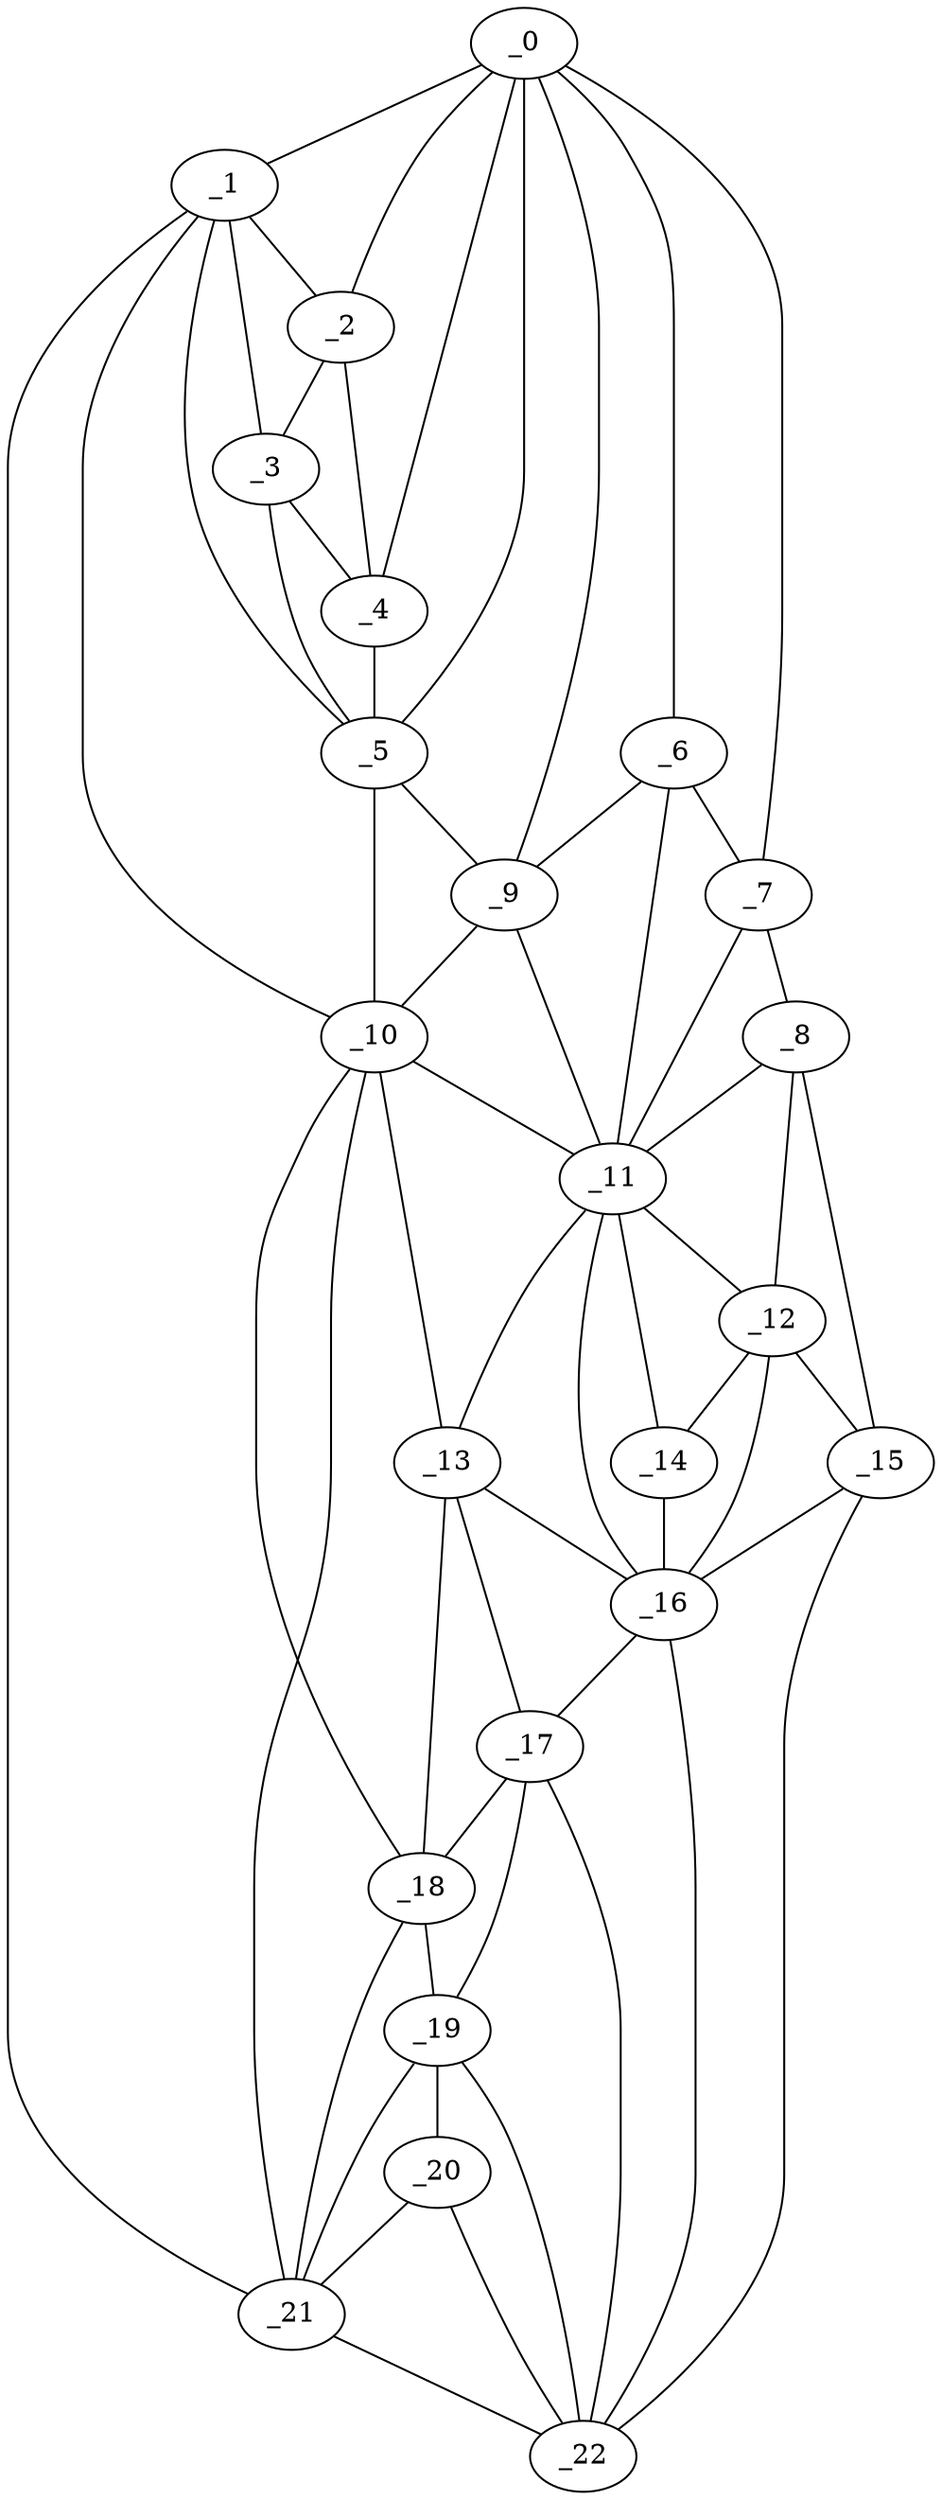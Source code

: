 graph "obj55__180.gxl" {
	_0	 [x=17,
		y=46];
	_1	 [x=18,
		y=7];
	_0 -- _1	 [valence=1];
	_2	 [x=18,
		y=18];
	_0 -- _2	 [valence=2];
	_4	 [x=28,
		y=15];
	_0 -- _4	 [valence=2];
	_5	 [x=40,
		y=13];
	_0 -- _5	 [valence=2];
	_6	 [x=43,
		y=77];
	_0 -- _6	 [valence=1];
	_7	 [x=43,
		y=88];
	_0 -- _7	 [valence=1];
	_9	 [x=55,
		y=16];
	_0 -- _9	 [valence=2];
	_1 -- _2	 [valence=2];
	_3	 [x=28,
		y=11];
	_1 -- _3	 [valence=2];
	_1 -- _5	 [valence=1];
	_10	 [x=66,
		y=14];
	_1 -- _10	 [valence=2];
	_21	 [x=113,
		y=9];
	_1 -- _21	 [valence=1];
	_2 -- _3	 [valence=2];
	_2 -- _4	 [valence=2];
	_3 -- _4	 [valence=2];
	_3 -- _5	 [valence=2];
	_4 -- _5	 [valence=2];
	_5 -- _9	 [valence=1];
	_5 -- _10	 [valence=2];
	_6 -- _7	 [valence=2];
	_6 -- _9	 [valence=1];
	_11	 [x=68,
		y=78];
	_6 -- _11	 [valence=2];
	_8	 [x=53,
		y=96];
	_7 -- _8	 [valence=1];
	_7 -- _11	 [valence=1];
	_8 -- _11	 [valence=2];
	_12	 [x=77,
		y=87];
	_8 -- _12	 [valence=1];
	_15	 [x=82,
		y=95];
	_8 -- _15	 [valence=1];
	_9 -- _10	 [valence=2];
	_9 -- _11	 [valence=1];
	_10 -- _11	 [valence=2];
	_13	 [x=78,
		y=15];
	_10 -- _13	 [valence=2];
	_18	 [x=98,
		y=12];
	_10 -- _18	 [valence=2];
	_10 -- _21	 [valence=1];
	_11 -- _12	 [valence=2];
	_11 -- _13	 [valence=1];
	_14	 [x=78,
		y=79];
	_11 -- _14	 [valence=2];
	_16	 [x=89,
		y=73];
	_11 -- _16	 [valence=2];
	_12 -- _14	 [valence=1];
	_12 -- _15	 [valence=1];
	_12 -- _16	 [valence=2];
	_13 -- _16	 [valence=2];
	_17	 [x=90,
		y=16];
	_13 -- _17	 [valence=1];
	_13 -- _18	 [valence=1];
	_14 -- _16	 [valence=2];
	_15 -- _16	 [valence=2];
	_22	 [x=113,
		y=48];
	_15 -- _22	 [valence=1];
	_16 -- _17	 [valence=2];
	_16 -- _22	 [valence=1];
	_17 -- _18	 [valence=2];
	_19	 [x=98,
		y=18];
	_17 -- _19	 [valence=1];
	_17 -- _22	 [valence=1];
	_18 -- _19	 [valence=2];
	_18 -- _21	 [valence=2];
	_20	 [x=112,
		y=22];
	_19 -- _20	 [valence=2];
	_19 -- _21	 [valence=2];
	_19 -- _22	 [valence=2];
	_20 -- _21	 [valence=2];
	_20 -- _22	 [valence=1];
	_21 -- _22	 [valence=1];
}
